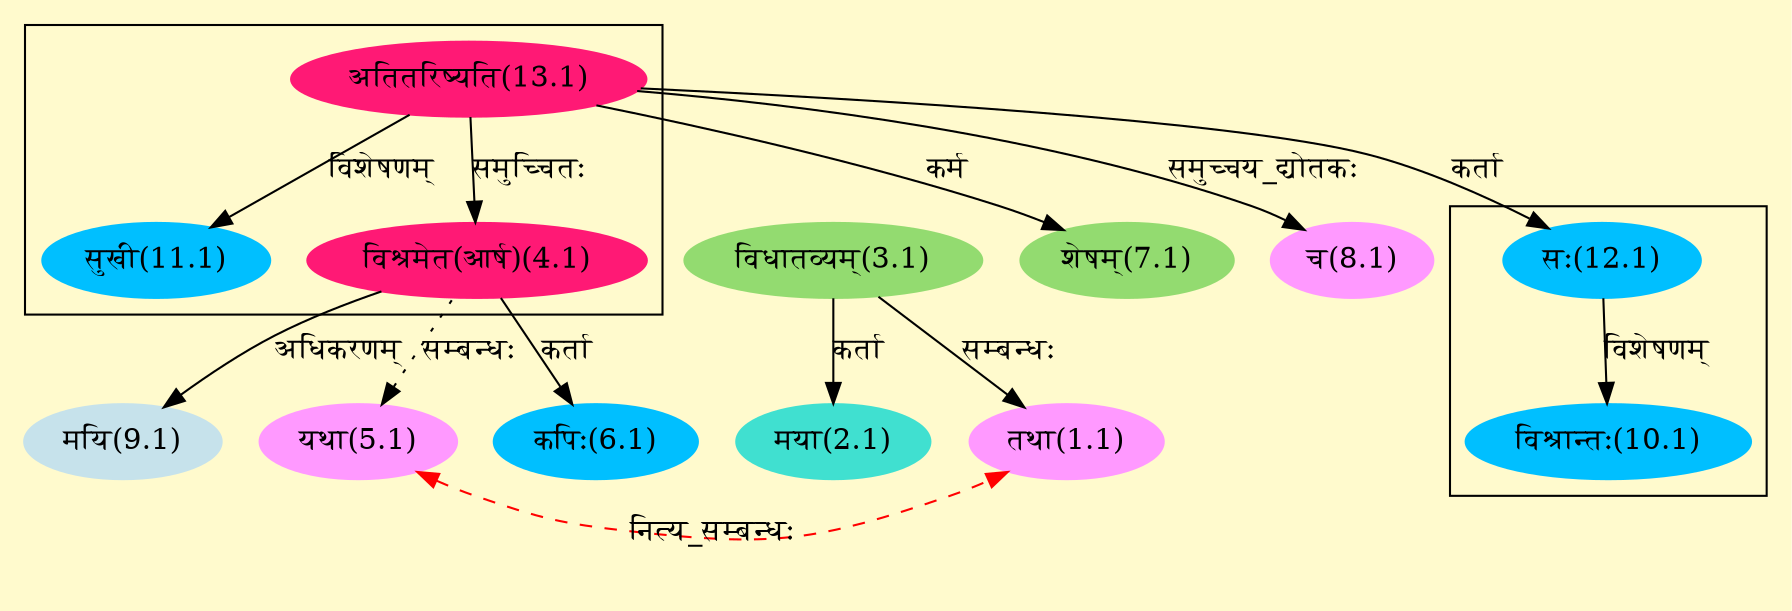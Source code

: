 digraph G{
rankdir=BT;
 compound=true;
 bgcolor="lemonchiffon1";

subgraph cluster_1{
Node4_1 [style=filled, color="#FF1975" label = "विश्रमेत(आर्ष)(4.1)"]
Node13_1 [style=filled, color="#FF1975" label = "अतितरिष्यति(13.1)"]
Node11_1 [style=filled, color="#00BFFF" label = "सुखी(11.1)"]

}

subgraph cluster_2{
Node10_1 [style=filled, color="#00BFFF" label = "विश्रान्तः(10.1)"]
Node12_1 [style=filled, color="#00BFFF" label = "सः(12.1)"]

}
Node1_1 [style=filled, color="#FF99FF" label = "तथा(1.1)"]
Node3_1 [style=filled, color="#93DB70" label = "विधातव्यम्(3.1)"]
Node2_1 [style=filled, color="#40E0D0" label = "मया(2.1)"]
Node5_1 [style=filled, color="#FF99FF" label = "यथा(5.1)"]
Node4_1 [style=filled, color="#FF1975" label = "विश्रमेत(आर्ष)(4.1)"]
Node6_1 [style=filled, color="#00BFFF" label = "कपिः(6.1)"]
Node7_1 [style=filled, color="#93DB70" label = "शेषम्(7.1)"]
Node13_1 [style=filled, color="#FF1975" label = "अतितरिष्यति(13.1)"]
Node8_1 [style=filled, color="#FF99FF" label = "च(8.1)"]
Node9_1 [style=filled, color="#C6E2EB" label = "मयि(9.1)"]
Node12_1 [style=filled, color="#00BFFF" label = "सः(12.1)"]
{rank = same; Node5_1; Node1_1;}
/* Start of Relations section */

Node1_1 -> Node3_1 [  label="सम्बन्धः"  dir="back" ]
Node2_1 -> Node3_1 [  label="कर्ता"  dir="back" ]
Node4_1 -> Node13_1 [  label="समुच्चितः"  dir="back" ]
Node5_1 -> Node1_1 [ style=dashed color="red" label="नित्य_सम्बन्धः"  dir="both" ]
Node5_1 -> Node4_1 [ style=dotted label="सम्बन्धः"  dir="back" ]
Node6_1 -> Node4_1 [  label="कर्ता"  dir="back" ]
Node7_1 -> Node13_1 [  label="कर्म"  dir="back" ]
Node8_1 -> Node13_1 [  label="समुच्चय_द्योतकः"  dir="back" ]
Node9_1 -> Node4_1 [  label="अधिकरणम्"  dir="back" ]
Node10_1 -> Node12_1 [  label="विशेषणम्"  dir="back" ]
Node11_1 -> Node13_1 [  label="विशेषणम्"  dir="back" ]
Node12_1 -> Node13_1 [  label="कर्ता"  dir="back" ]
}
